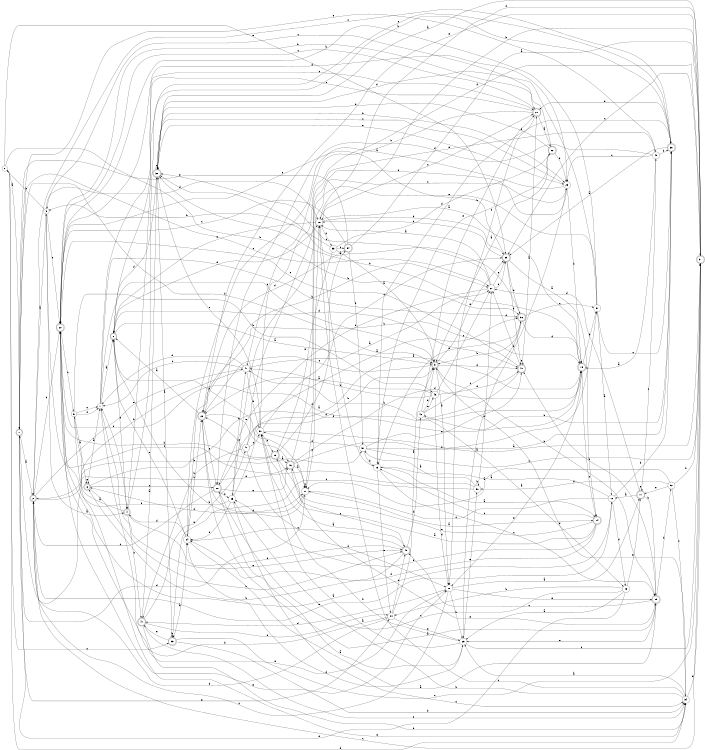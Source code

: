 digraph n44_5 {
__start0 [label="" shape="none"];

rankdir=LR;
size="8,5";

s0 [style="filled", color="black", fillcolor="white" shape="circle", label="0"];
s1 [style="rounded,filled", color="black", fillcolor="white" shape="doublecircle", label="1"];
s2 [style="rounded,filled", color="black", fillcolor="white" shape="doublecircle", label="2"];
s3 [style="filled", color="black", fillcolor="white" shape="circle", label="3"];
s4 [style="rounded,filled", color="black", fillcolor="white" shape="doublecircle", label="4"];
s5 [style="filled", color="black", fillcolor="white" shape="circle", label="5"];
s6 [style="rounded,filled", color="black", fillcolor="white" shape="doublecircle", label="6"];
s7 [style="filled", color="black", fillcolor="white" shape="circle", label="7"];
s8 [style="rounded,filled", color="black", fillcolor="white" shape="doublecircle", label="8"];
s9 [style="rounded,filled", color="black", fillcolor="white" shape="doublecircle", label="9"];
s10 [style="filled", color="black", fillcolor="white" shape="circle", label="10"];
s11 [style="rounded,filled", color="black", fillcolor="white" shape="doublecircle", label="11"];
s12 [style="filled", color="black", fillcolor="white" shape="circle", label="12"];
s13 [style="filled", color="black", fillcolor="white" shape="circle", label="13"];
s14 [style="rounded,filled", color="black", fillcolor="white" shape="doublecircle", label="14"];
s15 [style="rounded,filled", color="black", fillcolor="white" shape="doublecircle", label="15"];
s16 [style="rounded,filled", color="black", fillcolor="white" shape="doublecircle", label="16"];
s17 [style="filled", color="black", fillcolor="white" shape="circle", label="17"];
s18 [style="filled", color="black", fillcolor="white" shape="circle", label="18"];
s19 [style="rounded,filled", color="black", fillcolor="white" shape="doublecircle", label="19"];
s20 [style="rounded,filled", color="black", fillcolor="white" shape="doublecircle", label="20"];
s21 [style="rounded,filled", color="black", fillcolor="white" shape="doublecircle", label="21"];
s22 [style="rounded,filled", color="black", fillcolor="white" shape="doublecircle", label="22"];
s23 [style="filled", color="black", fillcolor="white" shape="circle", label="23"];
s24 [style="filled", color="black", fillcolor="white" shape="circle", label="24"];
s25 [style="rounded,filled", color="black", fillcolor="white" shape="doublecircle", label="25"];
s26 [style="rounded,filled", color="black", fillcolor="white" shape="doublecircle", label="26"];
s27 [style="filled", color="black", fillcolor="white" shape="circle", label="27"];
s28 [style="rounded,filled", color="black", fillcolor="white" shape="doublecircle", label="28"];
s29 [style="filled", color="black", fillcolor="white" shape="circle", label="29"];
s30 [style="filled", color="black", fillcolor="white" shape="circle", label="30"];
s31 [style="rounded,filled", color="black", fillcolor="white" shape="doublecircle", label="31"];
s32 [style="rounded,filled", color="black", fillcolor="white" shape="doublecircle", label="32"];
s33 [style="rounded,filled", color="black", fillcolor="white" shape="doublecircle", label="33"];
s34 [style="filled", color="black", fillcolor="white" shape="circle", label="34"];
s35 [style="filled", color="black", fillcolor="white" shape="circle", label="35"];
s36 [style="rounded,filled", color="black", fillcolor="white" shape="doublecircle", label="36"];
s37 [style="filled", color="black", fillcolor="white" shape="circle", label="37"];
s38 [style="rounded,filled", color="black", fillcolor="white" shape="doublecircle", label="38"];
s39 [style="rounded,filled", color="black", fillcolor="white" shape="doublecircle", label="39"];
s40 [style="rounded,filled", color="black", fillcolor="white" shape="doublecircle", label="40"];
s41 [style="filled", color="black", fillcolor="white" shape="circle", label="41"];
s42 [style="filled", color="black", fillcolor="white" shape="circle", label="42"];
s43 [style="filled", color="black", fillcolor="white" shape="circle", label="43"];
s44 [style="filled", color="black", fillcolor="white" shape="circle", label="44"];
s45 [style="rounded,filled", color="black", fillcolor="white" shape="doublecircle", label="45"];
s46 [style="filled", color="black", fillcolor="white" shape="circle", label="46"];
s47 [style="rounded,filled", color="black", fillcolor="white" shape="doublecircle", label="47"];
s48 [style="filled", color="black", fillcolor="white" shape="circle", label="48"];
s49 [style="filled", color="black", fillcolor="white" shape="circle", label="49"];
s50 [style="filled", color="black", fillcolor="white" shape="circle", label="50"];
s51 [style="filled", color="black", fillcolor="white" shape="circle", label="51"];
s52 [style="filled", color="black", fillcolor="white" shape="circle", label="52"];
s53 [style="filled", color="black", fillcolor="white" shape="circle", label="53"];
s54 [style="rounded,filled", color="black", fillcolor="white" shape="doublecircle", label="54"];
s0 -> s1 [label="a"];
s0 -> s36 [label="b"];
s0 -> s33 [label="c"];
s0 -> s34 [label="d"];
s0 -> s39 [label="e"];
s1 -> s2 [label="a"];
s1 -> s9 [label="b"];
s1 -> s27 [label="c"];
s1 -> s17 [label="d"];
s1 -> s44 [label="e"];
s2 -> s3 [label="a"];
s2 -> s51 [label="b"];
s2 -> s31 [label="c"];
s2 -> s20 [label="d"];
s2 -> s41 [label="e"];
s3 -> s4 [label="a"];
s3 -> s0 [label="b"];
s3 -> s16 [label="c"];
s3 -> s18 [label="d"];
s3 -> s20 [label="e"];
s4 -> s5 [label="a"];
s4 -> s38 [label="b"];
s4 -> s47 [label="c"];
s4 -> s7 [label="d"];
s4 -> s45 [label="e"];
s5 -> s6 [label="a"];
s5 -> s46 [label="b"];
s5 -> s7 [label="c"];
s5 -> s7 [label="d"];
s5 -> s34 [label="e"];
s6 -> s7 [label="a"];
s6 -> s45 [label="b"];
s6 -> s28 [label="c"];
s6 -> s19 [label="d"];
s6 -> s6 [label="e"];
s7 -> s8 [label="a"];
s7 -> s36 [label="b"];
s7 -> s21 [label="c"];
s7 -> s9 [label="d"];
s7 -> s10 [label="e"];
s8 -> s9 [label="a"];
s8 -> s17 [label="b"];
s8 -> s4 [label="c"];
s8 -> s40 [label="d"];
s8 -> s18 [label="e"];
s9 -> s10 [label="a"];
s9 -> s25 [label="b"];
s9 -> s26 [label="c"];
s9 -> s40 [label="d"];
s9 -> s39 [label="e"];
s10 -> s11 [label="a"];
s10 -> s29 [label="b"];
s10 -> s2 [label="c"];
s10 -> s47 [label="d"];
s10 -> s25 [label="e"];
s11 -> s12 [label="a"];
s11 -> s25 [label="b"];
s11 -> s49 [label="c"];
s11 -> s27 [label="d"];
s11 -> s11 [label="e"];
s12 -> s13 [label="a"];
s12 -> s38 [label="b"];
s12 -> s17 [label="c"];
s12 -> s43 [label="d"];
s12 -> s2 [label="e"];
s13 -> s14 [label="a"];
s13 -> s18 [label="b"];
s13 -> s25 [label="c"];
s13 -> s38 [label="d"];
s13 -> s44 [label="e"];
s14 -> s15 [label="a"];
s14 -> s35 [label="b"];
s14 -> s13 [label="c"];
s14 -> s24 [label="d"];
s14 -> s16 [label="e"];
s15 -> s16 [label="a"];
s15 -> s20 [label="b"];
s15 -> s45 [label="c"];
s15 -> s54 [label="d"];
s15 -> s26 [label="e"];
s16 -> s17 [label="a"];
s16 -> s37 [label="b"];
s16 -> s23 [label="c"];
s16 -> s19 [label="d"];
s16 -> s25 [label="e"];
s17 -> s14 [label="a"];
s17 -> s8 [label="b"];
s17 -> s17 [label="c"];
s17 -> s6 [label="d"];
s17 -> s18 [label="e"];
s18 -> s19 [label="a"];
s18 -> s39 [label="b"];
s18 -> s21 [label="c"];
s18 -> s53 [label="d"];
s18 -> s8 [label="e"];
s19 -> s20 [label="a"];
s19 -> s32 [label="b"];
s19 -> s14 [label="c"];
s19 -> s37 [label="d"];
s19 -> s10 [label="e"];
s20 -> s12 [label="a"];
s20 -> s21 [label="b"];
s20 -> s5 [label="c"];
s20 -> s23 [label="d"];
s20 -> s10 [label="e"];
s21 -> s22 [label="a"];
s21 -> s41 [label="b"];
s21 -> s20 [label="c"];
s21 -> s10 [label="d"];
s21 -> s8 [label="e"];
s22 -> s9 [label="a"];
s22 -> s23 [label="b"];
s22 -> s3 [label="c"];
s22 -> s32 [label="d"];
s22 -> s13 [label="e"];
s23 -> s24 [label="a"];
s23 -> s19 [label="b"];
s23 -> s32 [label="c"];
s23 -> s29 [label="d"];
s23 -> s35 [label="e"];
s24 -> s25 [label="a"];
s24 -> s19 [label="b"];
s24 -> s26 [label="c"];
s24 -> s4 [label="d"];
s24 -> s8 [label="e"];
s25 -> s26 [label="a"];
s25 -> s40 [label="b"];
s25 -> s45 [label="c"];
s25 -> s52 [label="d"];
s25 -> s29 [label="e"];
s26 -> s8 [label="a"];
s26 -> s27 [label="b"];
s26 -> s28 [label="c"];
s26 -> s17 [label="d"];
s26 -> s16 [label="e"];
s27 -> s18 [label="a"];
s27 -> s28 [label="b"];
s27 -> s32 [label="c"];
s27 -> s39 [label="d"];
s27 -> s39 [label="e"];
s28 -> s29 [label="a"];
s28 -> s35 [label="b"];
s28 -> s2 [label="c"];
s28 -> s9 [label="d"];
s28 -> s16 [label="e"];
s29 -> s30 [label="a"];
s29 -> s30 [label="b"];
s29 -> s31 [label="c"];
s29 -> s24 [label="d"];
s29 -> s50 [label="e"];
s30 -> s31 [label="a"];
s30 -> s15 [label="b"];
s30 -> s39 [label="c"];
s30 -> s31 [label="d"];
s30 -> s32 [label="e"];
s31 -> s32 [label="a"];
s31 -> s18 [label="b"];
s31 -> s39 [label="c"];
s31 -> s18 [label="d"];
s31 -> s26 [label="e"];
s32 -> s33 [label="a"];
s32 -> s23 [label="b"];
s32 -> s32 [label="c"];
s32 -> s8 [label="d"];
s32 -> s23 [label="e"];
s33 -> s24 [label="a"];
s33 -> s33 [label="b"];
s33 -> s31 [label="c"];
s33 -> s34 [label="d"];
s33 -> s47 [label="e"];
s34 -> s29 [label="a"];
s34 -> s35 [label="b"];
s34 -> s18 [label="c"];
s34 -> s9 [label="d"];
s34 -> s31 [label="e"];
s35 -> s36 [label="a"];
s35 -> s41 [label="b"];
s35 -> s34 [label="c"];
s35 -> s24 [label="d"];
s35 -> s20 [label="e"];
s36 -> s32 [label="a"];
s36 -> s9 [label="b"];
s36 -> s37 [label="c"];
s36 -> s19 [label="d"];
s36 -> s13 [label="e"];
s37 -> s12 [label="a"];
s37 -> s20 [label="b"];
s37 -> s38 [label="c"];
s37 -> s32 [label="d"];
s37 -> s17 [label="e"];
s38 -> s39 [label="a"];
s38 -> s42 [label="b"];
s38 -> s2 [label="c"];
s38 -> s21 [label="d"];
s38 -> s4 [label="e"];
s39 -> s14 [label="a"];
s39 -> s40 [label="b"];
s39 -> s18 [label="c"];
s39 -> s36 [label="d"];
s39 -> s20 [label="e"];
s40 -> s21 [label="a"];
s40 -> s41 [label="b"];
s40 -> s20 [label="c"];
s40 -> s27 [label="d"];
s40 -> s40 [label="e"];
s41 -> s27 [label="a"];
s41 -> s2 [label="b"];
s41 -> s7 [label="c"];
s41 -> s7 [label="d"];
s41 -> s30 [label="e"];
s42 -> s43 [label="a"];
s42 -> s21 [label="b"];
s42 -> s36 [label="c"];
s42 -> s9 [label="d"];
s42 -> s46 [label="e"];
s43 -> s29 [label="a"];
s43 -> s44 [label="b"];
s43 -> s28 [label="c"];
s43 -> s1 [label="d"];
s43 -> s11 [label="e"];
s44 -> s9 [label="a"];
s44 -> s20 [label="b"];
s44 -> s45 [label="c"];
s44 -> s2 [label="d"];
s44 -> s29 [label="e"];
s45 -> s30 [label="a"];
s45 -> s6 [label="b"];
s45 -> s24 [label="c"];
s45 -> s42 [label="d"];
s45 -> s7 [label="e"];
s46 -> s26 [label="a"];
s46 -> s41 [label="b"];
s46 -> s27 [label="c"];
s46 -> s10 [label="d"];
s46 -> s40 [label="e"];
s47 -> s32 [label="a"];
s47 -> s34 [label="b"];
s47 -> s34 [label="c"];
s47 -> s44 [label="d"];
s47 -> s48 [label="e"];
s48 -> s19 [label="a"];
s48 -> s47 [label="b"];
s48 -> s30 [label="c"];
s48 -> s10 [label="d"];
s48 -> s49 [label="e"];
s49 -> s19 [label="a"];
s49 -> s38 [label="b"];
s49 -> s23 [label="c"];
s49 -> s28 [label="d"];
s49 -> s1 [label="e"];
s50 -> s51 [label="a"];
s50 -> s50 [label="b"];
s50 -> s33 [label="c"];
s50 -> s27 [label="d"];
s50 -> s1 [label="e"];
s51 -> s38 [label="a"];
s51 -> s13 [label="b"];
s51 -> s31 [label="c"];
s51 -> s30 [label="d"];
s51 -> s40 [label="e"];
s52 -> s17 [label="a"];
s52 -> s31 [label="b"];
s52 -> s34 [label="c"];
s52 -> s50 [label="d"];
s52 -> s11 [label="e"];
s53 -> s9 [label="a"];
s53 -> s3 [label="b"];
s53 -> s54 [label="c"];
s53 -> s22 [label="d"];
s53 -> s15 [label="e"];
s54 -> s31 [label="a"];
s54 -> s51 [label="b"];
s54 -> s20 [label="c"];
s54 -> s26 [label="d"];
s54 -> s1 [label="e"];

}
